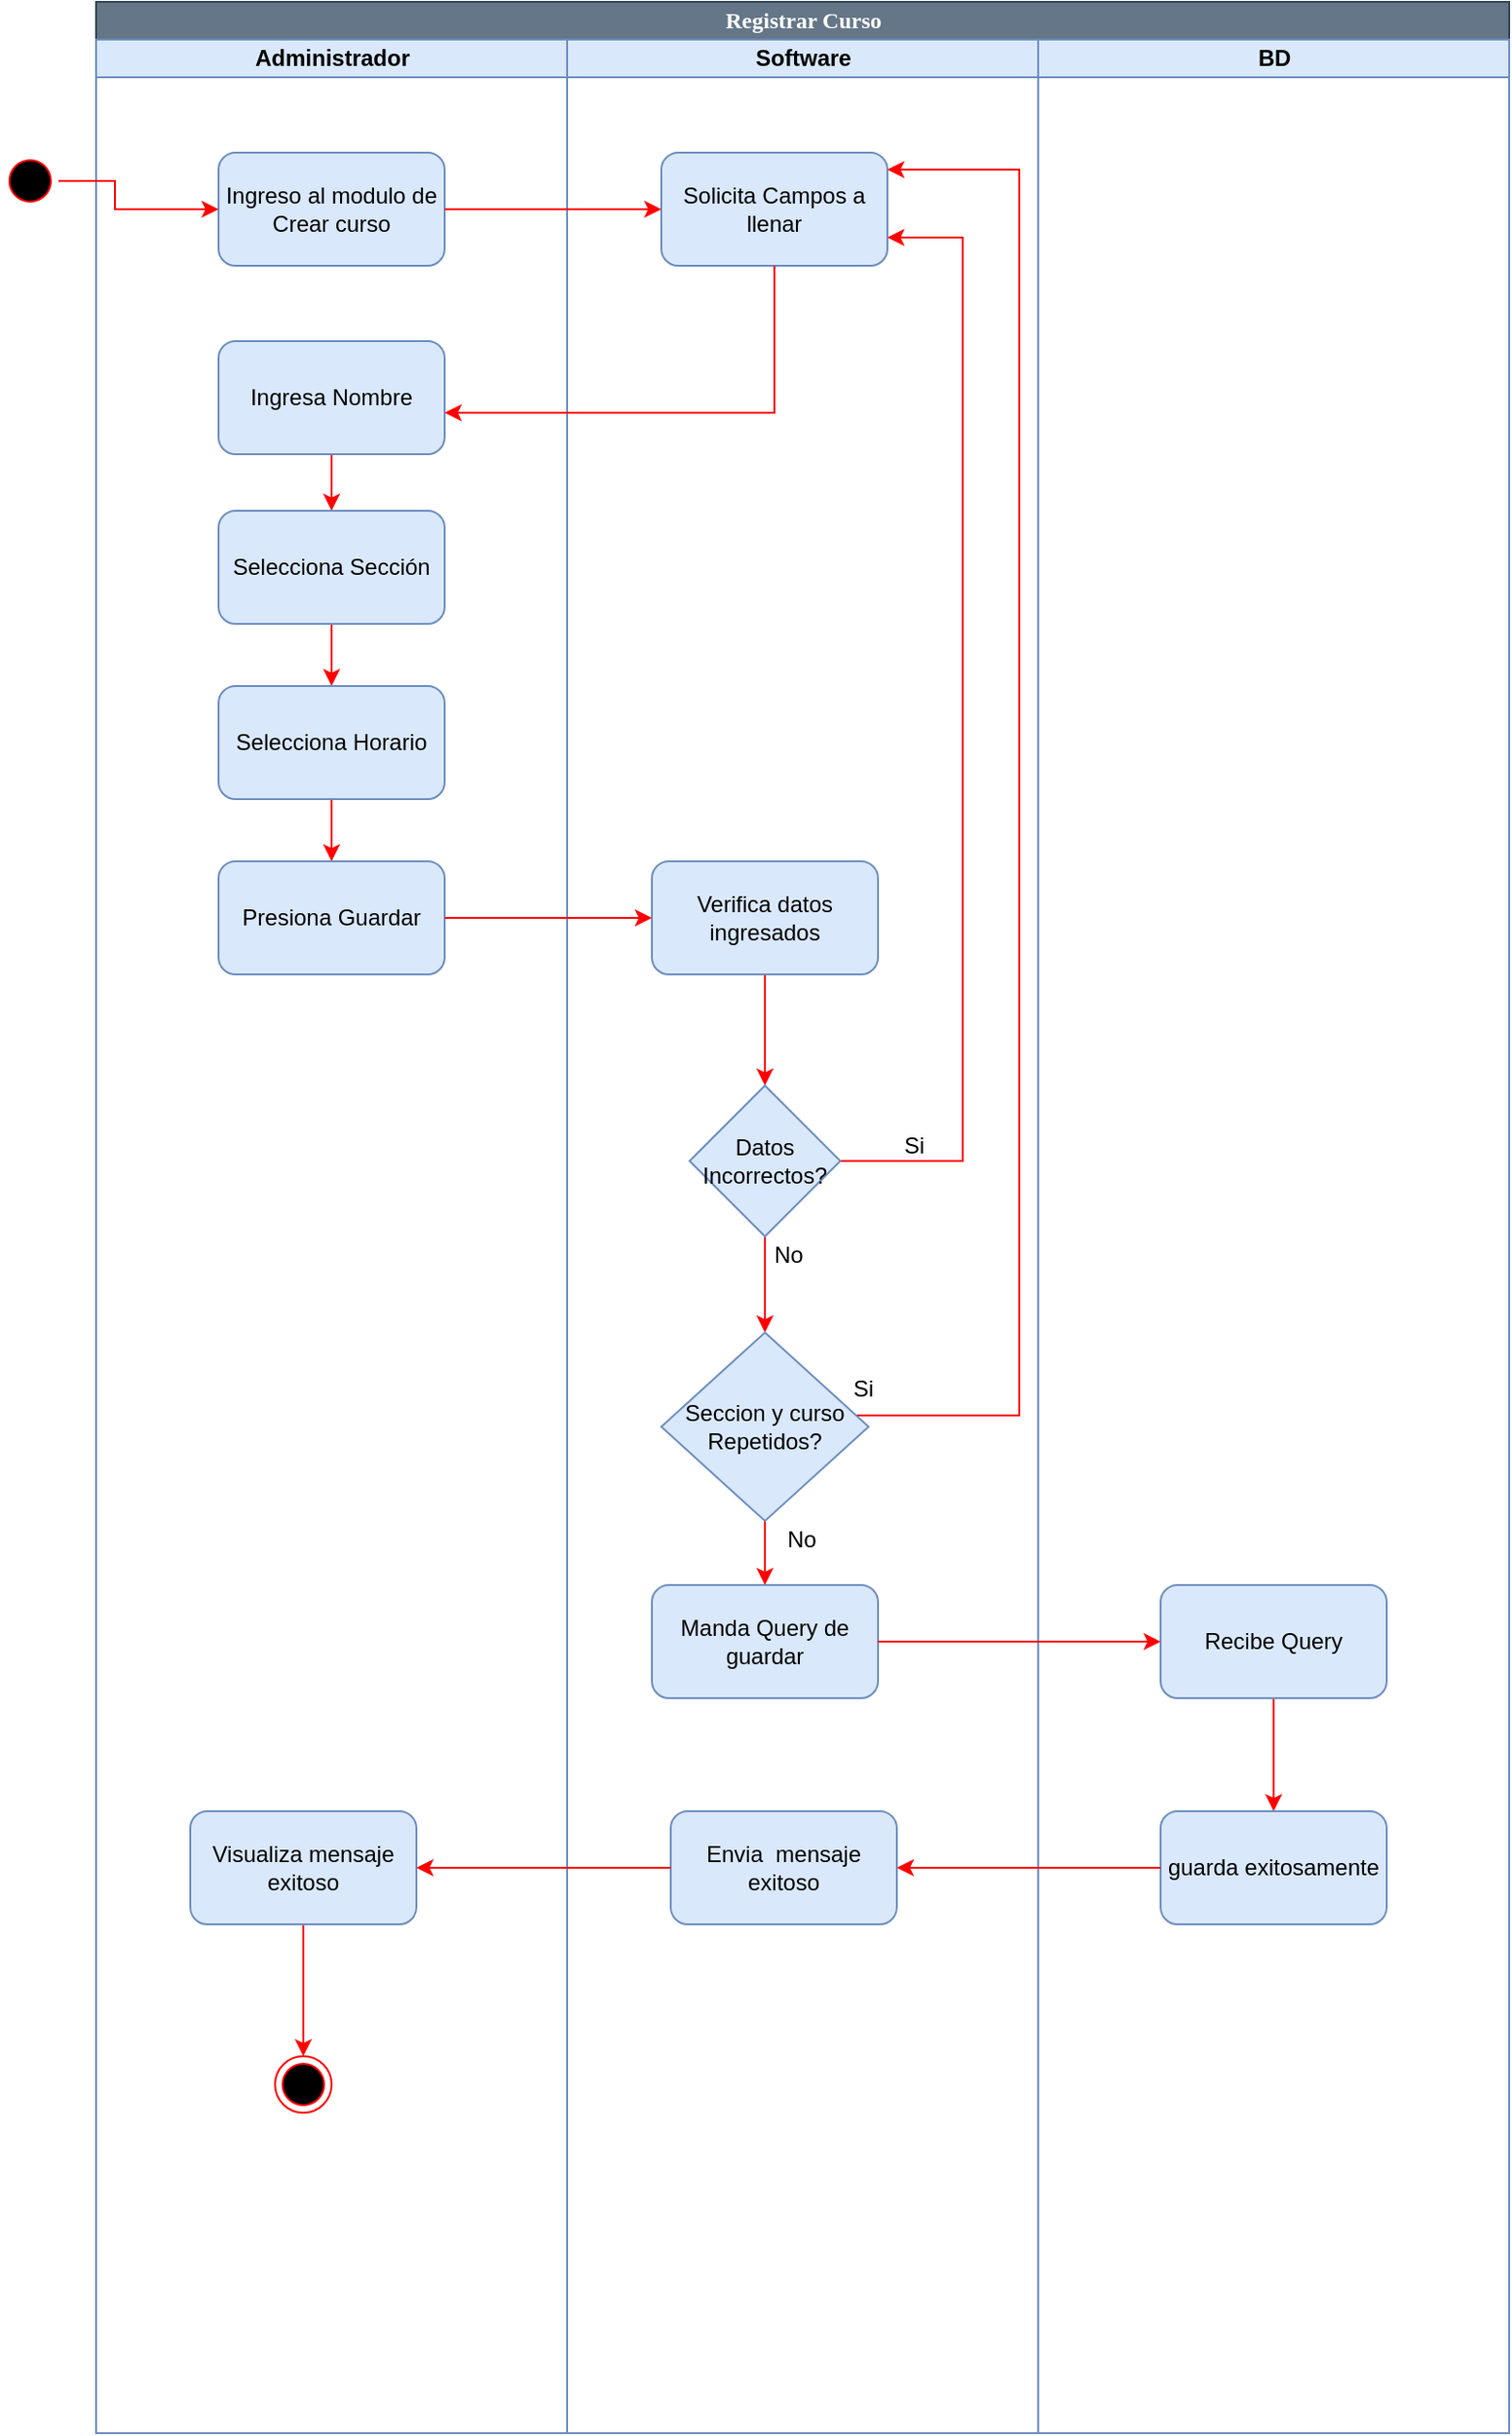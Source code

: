 <mxfile version="11.3.0" type="device" pages="1"><diagram name="Page-1" id="e7e014a7-5840-1c2e-5031-d8a46d1fe8dd"><mxGraphModel dx="2017" dy="496" grid="1" gridSize="10" guides="1" tooltips="1" connect="1" arrows="1" fold="1" page="1" pageScale="1" pageWidth="1169" pageHeight="826" background="#ffffff" math="0" shadow="0"><root><mxCell id="0"/><mxCell id="1" parent="0"/><mxCell id="FtSZAMZVSeWzYljLoIcR-41" value="Registrar Curso" style="swimlane;html=1;childLayout=stackLayout;startSize=20;rounded=0;shadow=0;comic=0;labelBackgroundColor=none;strokeColor=#314354;strokeWidth=1;fillColor=#647687;fontFamily=Verdana;fontSize=12;align=center;fontColor=#ffffff;" vertex="1" parent="1"><mxGeometry x="40" y="20" width="750" height="1290" as="geometry"/></mxCell><mxCell id="FtSZAMZVSeWzYljLoIcR-42" value="Administrador" style="swimlane;html=1;startSize=20;fillColor=#dae8fc;strokeColor=#6c8ebf;" vertex="1" parent="FtSZAMZVSeWzYljLoIcR-41"><mxGeometry y="20" width="250" height="1270" as="geometry"/></mxCell><mxCell id="FtSZAMZVSeWzYljLoIcR-43" value="Ingreso al modulo de Crear curso" style="rounded=1;whiteSpace=wrap;html=1;fillColor=#dae8fc;strokeColor=#6c8ebf;" vertex="1" parent="FtSZAMZVSeWzYljLoIcR-42"><mxGeometry x="65" y="60" width="120" height="60" as="geometry"/></mxCell><mxCell id="FtSZAMZVSeWzYljLoIcR-94" style="edgeStyle=orthogonalEdgeStyle;rounded=0;orthogonalLoop=1;jettySize=auto;html=1;strokeColor=#FF0000;" edge="1" parent="FtSZAMZVSeWzYljLoIcR-42" source="FtSZAMZVSeWzYljLoIcR-90" target="FtSZAMZVSeWzYljLoIcR-91"><mxGeometry relative="1" as="geometry"/></mxCell><mxCell id="FtSZAMZVSeWzYljLoIcR-90" value="Ingresa Nombre" style="rounded=1;whiteSpace=wrap;html=1;fillColor=#dae8fc;strokeColor=#6c8ebf;" vertex="1" parent="FtSZAMZVSeWzYljLoIcR-42"><mxGeometry x="65" y="160" width="120" height="60" as="geometry"/></mxCell><mxCell id="FtSZAMZVSeWzYljLoIcR-95" style="edgeStyle=orthogonalEdgeStyle;rounded=0;orthogonalLoop=1;jettySize=auto;html=1;strokeColor=#FF0000;" edge="1" parent="FtSZAMZVSeWzYljLoIcR-42" source="FtSZAMZVSeWzYljLoIcR-91" target="FtSZAMZVSeWzYljLoIcR-92"><mxGeometry relative="1" as="geometry"/></mxCell><mxCell id="FtSZAMZVSeWzYljLoIcR-91" value="Selecciona Sección" style="rounded=1;whiteSpace=wrap;html=1;fillColor=#dae8fc;strokeColor=#6c8ebf;" vertex="1" parent="FtSZAMZVSeWzYljLoIcR-42"><mxGeometry x="65" y="250" width="120" height="60" as="geometry"/></mxCell><mxCell id="FtSZAMZVSeWzYljLoIcR-97" style="edgeStyle=orthogonalEdgeStyle;rounded=0;orthogonalLoop=1;jettySize=auto;html=1;strokeColor=#FF0000;" edge="1" parent="FtSZAMZVSeWzYljLoIcR-42" source="FtSZAMZVSeWzYljLoIcR-92" target="FtSZAMZVSeWzYljLoIcR-96"><mxGeometry relative="1" as="geometry"/></mxCell><mxCell id="FtSZAMZVSeWzYljLoIcR-92" value="Selecciona Horario" style="rounded=1;whiteSpace=wrap;html=1;fillColor=#dae8fc;strokeColor=#6c8ebf;" vertex="1" parent="FtSZAMZVSeWzYljLoIcR-42"><mxGeometry x="65" y="343" width="120" height="60" as="geometry"/></mxCell><mxCell id="FtSZAMZVSeWzYljLoIcR-96" value="Presiona Guardar" style="rounded=1;whiteSpace=wrap;html=1;fillColor=#dae8fc;strokeColor=#6c8ebf;" vertex="1" parent="FtSZAMZVSeWzYljLoIcR-42"><mxGeometry x="65" y="436" width="120" height="60" as="geometry"/></mxCell><mxCell id="FtSZAMZVSeWzYljLoIcR-121" style="edgeStyle=orthogonalEdgeStyle;rounded=0;orthogonalLoop=1;jettySize=auto;html=1;entryX=0.5;entryY=0;entryDx=0;entryDy=0;strokeColor=#FF0000;" edge="1" parent="FtSZAMZVSeWzYljLoIcR-42" source="FtSZAMZVSeWzYljLoIcR-118" target="FtSZAMZVSeWzYljLoIcR-120"><mxGeometry relative="1" as="geometry"/></mxCell><mxCell id="FtSZAMZVSeWzYljLoIcR-118" value="Visualiza mensaje exitoso" style="rounded=1;whiteSpace=wrap;html=1;fillColor=#dae8fc;strokeColor=#6c8ebf;" vertex="1" parent="FtSZAMZVSeWzYljLoIcR-42"><mxGeometry x="50" y="940" width="120" height="60" as="geometry"/></mxCell><mxCell id="FtSZAMZVSeWzYljLoIcR-120" value="" style="ellipse;html=1;shape=endState;fillColor=#000000;strokeColor=#ff0000;" vertex="1" parent="FtSZAMZVSeWzYljLoIcR-42"><mxGeometry x="95" y="1070" width="30" height="30" as="geometry"/></mxCell><mxCell id="FtSZAMZVSeWzYljLoIcR-56" value="Software" style="swimlane;html=1;startSize=20;fillColor=#dae8fc;strokeColor=#6c8ebf;" vertex="1" parent="FtSZAMZVSeWzYljLoIcR-41"><mxGeometry x="250" y="20" width="250" height="1270" as="geometry"/></mxCell><mxCell id="FtSZAMZVSeWzYljLoIcR-88" value="Solicita Campos a llenar" style="rounded=1;whiteSpace=wrap;html=1;fillColor=#dae8fc;strokeColor=#6c8ebf;" vertex="1" parent="FtSZAMZVSeWzYljLoIcR-56"><mxGeometry x="50" y="60" width="120" height="60" as="geometry"/></mxCell><mxCell id="FtSZAMZVSeWzYljLoIcR-102" style="edgeStyle=orthogonalEdgeStyle;rounded=0;orthogonalLoop=1;jettySize=auto;html=1;entryX=0.5;entryY=0;entryDx=0;entryDy=0;strokeColor=#FF0000;" edge="1" parent="FtSZAMZVSeWzYljLoIcR-56" source="FtSZAMZVSeWzYljLoIcR-98" target="FtSZAMZVSeWzYljLoIcR-100"><mxGeometry relative="1" as="geometry"/></mxCell><mxCell id="FtSZAMZVSeWzYljLoIcR-98" value="Verifica datos ingresados" style="rounded=1;whiteSpace=wrap;html=1;fillColor=#dae8fc;strokeColor=#6c8ebf;" vertex="1" parent="FtSZAMZVSeWzYljLoIcR-56"><mxGeometry x="45" y="436" width="120" height="60" as="geometry"/></mxCell><mxCell id="FtSZAMZVSeWzYljLoIcR-101" style="edgeStyle=orthogonalEdgeStyle;rounded=0;orthogonalLoop=1;jettySize=auto;html=1;entryX=1;entryY=0.75;entryDx=0;entryDy=0;strokeColor=#FF0000;" edge="1" parent="FtSZAMZVSeWzYljLoIcR-56" source="FtSZAMZVSeWzYljLoIcR-100" target="FtSZAMZVSeWzYljLoIcR-88"><mxGeometry relative="1" as="geometry"><Array as="points"><mxPoint x="210" y="595"/><mxPoint x="210" y="105"/></Array></mxGeometry></mxCell><mxCell id="FtSZAMZVSeWzYljLoIcR-106" style="edgeStyle=orthogonalEdgeStyle;rounded=0;orthogonalLoop=1;jettySize=auto;html=1;entryX=0.5;entryY=0;entryDx=0;entryDy=0;strokeColor=#FF0000;" edge="1" parent="FtSZAMZVSeWzYljLoIcR-56" source="FtSZAMZVSeWzYljLoIcR-100" target="FtSZAMZVSeWzYljLoIcR-104"><mxGeometry relative="1" as="geometry"/></mxCell><mxCell id="FtSZAMZVSeWzYljLoIcR-100" value="Datos Incorrectos?" style="rhombus;whiteSpace=wrap;html=1;fillColor=#dae8fc;strokeColor=#6c8ebf;" vertex="1" parent="FtSZAMZVSeWzYljLoIcR-56"><mxGeometry x="65" y="555" width="80" height="80" as="geometry"/></mxCell><mxCell id="FtSZAMZVSeWzYljLoIcR-105" style="edgeStyle=orthogonalEdgeStyle;rounded=0;orthogonalLoop=1;jettySize=auto;html=1;strokeColor=#FF0000;entryX=1;entryY=0.15;entryDx=0;entryDy=0;entryPerimeter=0;" edge="1" parent="FtSZAMZVSeWzYljLoIcR-56" source="FtSZAMZVSeWzYljLoIcR-104" target="FtSZAMZVSeWzYljLoIcR-88"><mxGeometry relative="1" as="geometry"><mxPoint x="200" y="70" as="targetPoint"/><Array as="points"><mxPoint x="240" y="730"/><mxPoint x="240" y="69"/></Array></mxGeometry></mxCell><mxCell id="FtSZAMZVSeWzYljLoIcR-111" style="edgeStyle=orthogonalEdgeStyle;rounded=0;orthogonalLoop=1;jettySize=auto;html=1;entryX=0.5;entryY=0;entryDx=0;entryDy=0;strokeColor=#FF0000;" edge="1" parent="FtSZAMZVSeWzYljLoIcR-56" source="FtSZAMZVSeWzYljLoIcR-104" target="FtSZAMZVSeWzYljLoIcR-110"><mxGeometry relative="1" as="geometry"/></mxCell><mxCell id="FtSZAMZVSeWzYljLoIcR-104" value="Seccion y curso Repetidos?" style="rhombus;whiteSpace=wrap;html=1;fillColor=#dae8fc;strokeColor=#6c8ebf;" vertex="1" parent="FtSZAMZVSeWzYljLoIcR-56"><mxGeometry x="50" y="686" width="110" height="100" as="geometry"/></mxCell><mxCell id="FtSZAMZVSeWzYljLoIcR-110" value="Manda Query de guardar" style="rounded=1;whiteSpace=wrap;html=1;fillColor=#dae8fc;strokeColor=#6c8ebf;" vertex="1" parent="FtSZAMZVSeWzYljLoIcR-56"><mxGeometry x="45" y="820" width="120" height="60" as="geometry"/></mxCell><mxCell id="FtSZAMZVSeWzYljLoIcR-116" value="Envia&amp;nbsp; mensaje exitoso" style="rounded=1;whiteSpace=wrap;html=1;fillColor=#dae8fc;strokeColor=#6c8ebf;" vertex="1" parent="FtSZAMZVSeWzYljLoIcR-56"><mxGeometry x="55" y="940" width="120" height="60" as="geometry"/></mxCell><mxCell id="FtSZAMZVSeWzYljLoIcR-67" value="BD" style="swimlane;html=1;startSize=20;fillColor=#dae8fc;strokeColor=#6c8ebf;" vertex="1" parent="FtSZAMZVSeWzYljLoIcR-41"><mxGeometry x="500" y="20" width="250" height="1270" as="geometry"/></mxCell><mxCell id="FtSZAMZVSeWzYljLoIcR-115" style="edgeStyle=orthogonalEdgeStyle;rounded=0;orthogonalLoop=1;jettySize=auto;html=1;entryX=0.5;entryY=0;entryDx=0;entryDy=0;strokeColor=#FF0000;" edge="1" parent="FtSZAMZVSeWzYljLoIcR-67" source="FtSZAMZVSeWzYljLoIcR-112" target="FtSZAMZVSeWzYljLoIcR-114"><mxGeometry relative="1" as="geometry"/></mxCell><mxCell id="FtSZAMZVSeWzYljLoIcR-112" value="Recibe Query" style="rounded=1;whiteSpace=wrap;html=1;fillColor=#dae8fc;strokeColor=#6c8ebf;" vertex="1" parent="FtSZAMZVSeWzYljLoIcR-67"><mxGeometry x="65" y="820" width="120" height="60" as="geometry"/></mxCell><mxCell id="FtSZAMZVSeWzYljLoIcR-114" value="guarda exitosamente" style="rounded=1;whiteSpace=wrap;html=1;fillColor=#dae8fc;strokeColor=#6c8ebf;" vertex="1" parent="FtSZAMZVSeWzYljLoIcR-67"><mxGeometry x="65" y="940" width="120" height="60" as="geometry"/></mxCell><mxCell id="FtSZAMZVSeWzYljLoIcR-89" style="edgeStyle=orthogonalEdgeStyle;rounded=0;orthogonalLoop=1;jettySize=auto;html=1;strokeColor=#FF0000;" edge="1" parent="FtSZAMZVSeWzYljLoIcR-41" source="FtSZAMZVSeWzYljLoIcR-43" target="FtSZAMZVSeWzYljLoIcR-88"><mxGeometry relative="1" as="geometry"/></mxCell><mxCell id="FtSZAMZVSeWzYljLoIcR-93" style="edgeStyle=orthogonalEdgeStyle;rounded=0;orthogonalLoop=1;jettySize=auto;html=1;entryX=1;entryY=0.633;entryDx=0;entryDy=0;entryPerimeter=0;strokeColor=#FF0000;" edge="1" parent="FtSZAMZVSeWzYljLoIcR-41" source="FtSZAMZVSeWzYljLoIcR-88" target="FtSZAMZVSeWzYljLoIcR-90"><mxGeometry relative="1" as="geometry"><Array as="points"><mxPoint x="360" y="218"/></Array></mxGeometry></mxCell><mxCell id="FtSZAMZVSeWzYljLoIcR-99" style="edgeStyle=orthogonalEdgeStyle;rounded=0;orthogonalLoop=1;jettySize=auto;html=1;strokeColor=#FF0000;" edge="1" parent="FtSZAMZVSeWzYljLoIcR-41" source="FtSZAMZVSeWzYljLoIcR-96" target="FtSZAMZVSeWzYljLoIcR-98"><mxGeometry relative="1" as="geometry"/></mxCell><mxCell id="FtSZAMZVSeWzYljLoIcR-113" style="edgeStyle=orthogonalEdgeStyle;rounded=0;orthogonalLoop=1;jettySize=auto;html=1;strokeColor=#FF0000;" edge="1" parent="FtSZAMZVSeWzYljLoIcR-41" source="FtSZAMZVSeWzYljLoIcR-110" target="FtSZAMZVSeWzYljLoIcR-112"><mxGeometry relative="1" as="geometry"/></mxCell><mxCell id="FtSZAMZVSeWzYljLoIcR-117" style="edgeStyle=orthogonalEdgeStyle;rounded=0;orthogonalLoop=1;jettySize=auto;html=1;entryX=1;entryY=0.5;entryDx=0;entryDy=0;strokeColor=#FF0000;" edge="1" parent="FtSZAMZVSeWzYljLoIcR-41" source="FtSZAMZVSeWzYljLoIcR-114" target="FtSZAMZVSeWzYljLoIcR-116"><mxGeometry relative="1" as="geometry"/></mxCell><mxCell id="FtSZAMZVSeWzYljLoIcR-119" style="edgeStyle=orthogonalEdgeStyle;rounded=0;orthogonalLoop=1;jettySize=auto;html=1;entryX=1;entryY=0.5;entryDx=0;entryDy=0;strokeColor=#FF0000;" edge="1" parent="FtSZAMZVSeWzYljLoIcR-41" source="FtSZAMZVSeWzYljLoIcR-116" target="FtSZAMZVSeWzYljLoIcR-118"><mxGeometry relative="1" as="geometry"/></mxCell><mxCell id="FtSZAMZVSeWzYljLoIcR-82" style="edgeStyle=orthogonalEdgeStyle;rounded=0;orthogonalLoop=1;jettySize=auto;html=1;strokeColor=#FF0000;entryX=0;entryY=0.5;entryDx=0;entryDy=0;exitX=1;exitY=0.5;exitDx=0;exitDy=0;" edge="1" parent="1" source="FtSZAMZVSeWzYljLoIcR-83" target="FtSZAMZVSeWzYljLoIcR-43"><mxGeometry relative="1" as="geometry"><Array as="points"><mxPoint x="50" y="115"/><mxPoint x="50" y="130"/></Array></mxGeometry></mxCell><mxCell id="FtSZAMZVSeWzYljLoIcR-83" value="" style="ellipse;html=1;shape=startState;fillColor=#000000;strokeColor=#ff0000;" vertex="1" parent="1"><mxGeometry x="-10" y="100" width="30" height="30" as="geometry"/></mxCell><mxCell id="FtSZAMZVSeWzYljLoIcR-103" value="Si" style="text;html=1;resizable=0;points=[];autosize=1;align=left;verticalAlign=top;spacingTop=-4;" vertex="1" parent="1"><mxGeometry x="467" y="617" width="30" height="20" as="geometry"/></mxCell><mxCell id="FtSZAMZVSeWzYljLoIcR-107" value="No" style="text;html=1;resizable=0;points=[];autosize=1;align=left;verticalAlign=top;spacingTop=-4;" vertex="1" parent="1"><mxGeometry x="398" y="675" width="30" height="20" as="geometry"/></mxCell><mxCell id="FtSZAMZVSeWzYljLoIcR-108" value="Si" style="text;html=1;resizable=0;points=[];autosize=1;align=left;verticalAlign=top;spacingTop=-4;" vertex="1" parent="1"><mxGeometry x="440" y="746" width="30" height="20" as="geometry"/></mxCell><mxCell id="FtSZAMZVSeWzYljLoIcR-109" value="No" style="text;html=1;resizable=0;points=[];autosize=1;align=left;verticalAlign=top;spacingTop=-4;" vertex="1" parent="1"><mxGeometry x="405" y="826" width="30" height="20" as="geometry"/></mxCell></root></mxGraphModel></diagram></mxfile>